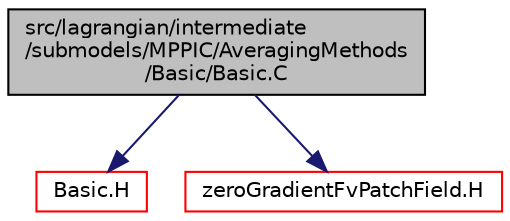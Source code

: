 digraph "src/lagrangian/intermediate/submodels/MPPIC/AveragingMethods/Basic/Basic.C"
{
  bgcolor="transparent";
  edge [fontname="Helvetica",fontsize="10",labelfontname="Helvetica",labelfontsize="10"];
  node [fontname="Helvetica",fontsize="10",shape=record];
  Node1 [label="src/lagrangian/intermediate\l/submodels/MPPIC/AveragingMethods\l/Basic/Basic.C",height=0.2,width=0.4,color="black", fillcolor="grey75", style="filled", fontcolor="black"];
  Node1 -> Node2 [color="midnightblue",fontsize="10",style="solid",fontname="Helvetica"];
  Node2 [label="Basic.H",height=0.2,width=0.4,color="red",URL="$a07068.html"];
  Node1 -> Node3 [color="midnightblue",fontsize="10",style="solid",fontname="Helvetica"];
  Node3 [label="zeroGradientFvPatchField.H",height=0.2,width=0.4,color="red",URL="$a05365.html"];
}
